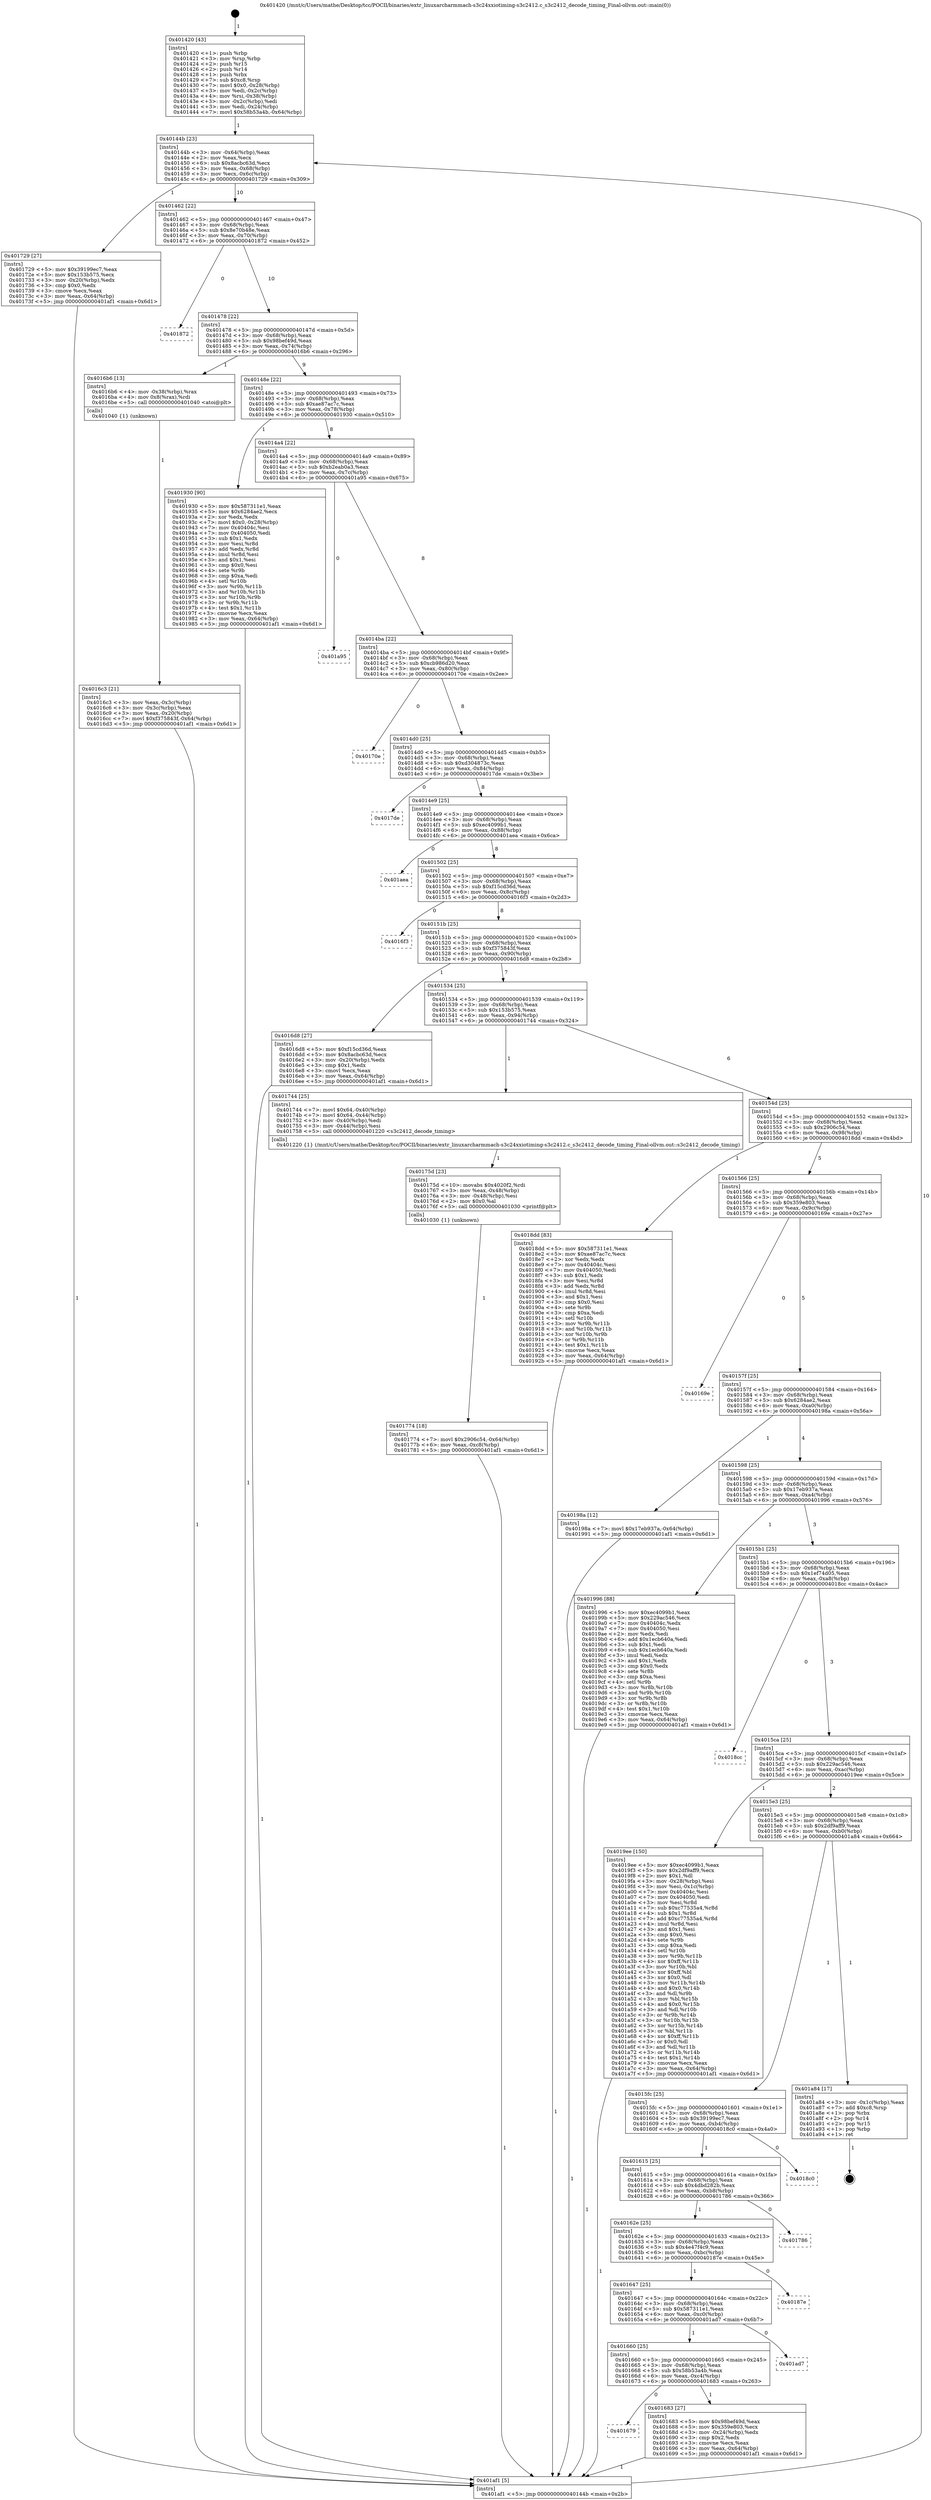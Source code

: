 digraph "0x401420" {
  label = "0x401420 (/mnt/c/Users/mathe/Desktop/tcc/POCII/binaries/extr_linuxarcharmmach-s3c24xxiotiming-s3c2412.c_s3c2412_decode_timing_Final-ollvm.out::main(0))"
  labelloc = "t"
  node[shape=record]

  Entry [label="",width=0.3,height=0.3,shape=circle,fillcolor=black,style=filled]
  "0x40144b" [label="{
     0x40144b [23]\l
     | [instrs]\l
     &nbsp;&nbsp;0x40144b \<+3\>: mov -0x64(%rbp),%eax\l
     &nbsp;&nbsp;0x40144e \<+2\>: mov %eax,%ecx\l
     &nbsp;&nbsp;0x401450 \<+6\>: sub $0x8acbc63d,%ecx\l
     &nbsp;&nbsp;0x401456 \<+3\>: mov %eax,-0x68(%rbp)\l
     &nbsp;&nbsp;0x401459 \<+3\>: mov %ecx,-0x6c(%rbp)\l
     &nbsp;&nbsp;0x40145c \<+6\>: je 0000000000401729 \<main+0x309\>\l
  }"]
  "0x401729" [label="{
     0x401729 [27]\l
     | [instrs]\l
     &nbsp;&nbsp;0x401729 \<+5\>: mov $0x39199ec7,%eax\l
     &nbsp;&nbsp;0x40172e \<+5\>: mov $0x153b575,%ecx\l
     &nbsp;&nbsp;0x401733 \<+3\>: mov -0x20(%rbp),%edx\l
     &nbsp;&nbsp;0x401736 \<+3\>: cmp $0x0,%edx\l
     &nbsp;&nbsp;0x401739 \<+3\>: cmove %ecx,%eax\l
     &nbsp;&nbsp;0x40173c \<+3\>: mov %eax,-0x64(%rbp)\l
     &nbsp;&nbsp;0x40173f \<+5\>: jmp 0000000000401af1 \<main+0x6d1\>\l
  }"]
  "0x401462" [label="{
     0x401462 [22]\l
     | [instrs]\l
     &nbsp;&nbsp;0x401462 \<+5\>: jmp 0000000000401467 \<main+0x47\>\l
     &nbsp;&nbsp;0x401467 \<+3\>: mov -0x68(%rbp),%eax\l
     &nbsp;&nbsp;0x40146a \<+5\>: sub $0x8e70b48e,%eax\l
     &nbsp;&nbsp;0x40146f \<+3\>: mov %eax,-0x70(%rbp)\l
     &nbsp;&nbsp;0x401472 \<+6\>: je 0000000000401872 \<main+0x452\>\l
  }"]
  Exit [label="",width=0.3,height=0.3,shape=circle,fillcolor=black,style=filled,peripheries=2]
  "0x401872" [label="{
     0x401872\l
  }", style=dashed]
  "0x401478" [label="{
     0x401478 [22]\l
     | [instrs]\l
     &nbsp;&nbsp;0x401478 \<+5\>: jmp 000000000040147d \<main+0x5d\>\l
     &nbsp;&nbsp;0x40147d \<+3\>: mov -0x68(%rbp),%eax\l
     &nbsp;&nbsp;0x401480 \<+5\>: sub $0x98bef49d,%eax\l
     &nbsp;&nbsp;0x401485 \<+3\>: mov %eax,-0x74(%rbp)\l
     &nbsp;&nbsp;0x401488 \<+6\>: je 00000000004016b6 \<main+0x296\>\l
  }"]
  "0x401774" [label="{
     0x401774 [18]\l
     | [instrs]\l
     &nbsp;&nbsp;0x401774 \<+7\>: movl $0x2906c54,-0x64(%rbp)\l
     &nbsp;&nbsp;0x40177b \<+6\>: mov %eax,-0xc8(%rbp)\l
     &nbsp;&nbsp;0x401781 \<+5\>: jmp 0000000000401af1 \<main+0x6d1\>\l
  }"]
  "0x4016b6" [label="{
     0x4016b6 [13]\l
     | [instrs]\l
     &nbsp;&nbsp;0x4016b6 \<+4\>: mov -0x38(%rbp),%rax\l
     &nbsp;&nbsp;0x4016ba \<+4\>: mov 0x8(%rax),%rdi\l
     &nbsp;&nbsp;0x4016be \<+5\>: call 0000000000401040 \<atoi@plt\>\l
     | [calls]\l
     &nbsp;&nbsp;0x401040 \{1\} (unknown)\l
  }"]
  "0x40148e" [label="{
     0x40148e [22]\l
     | [instrs]\l
     &nbsp;&nbsp;0x40148e \<+5\>: jmp 0000000000401493 \<main+0x73\>\l
     &nbsp;&nbsp;0x401493 \<+3\>: mov -0x68(%rbp),%eax\l
     &nbsp;&nbsp;0x401496 \<+5\>: sub $0xae87ac7c,%eax\l
     &nbsp;&nbsp;0x40149b \<+3\>: mov %eax,-0x78(%rbp)\l
     &nbsp;&nbsp;0x40149e \<+6\>: je 0000000000401930 \<main+0x510\>\l
  }"]
  "0x40175d" [label="{
     0x40175d [23]\l
     | [instrs]\l
     &nbsp;&nbsp;0x40175d \<+10\>: movabs $0x4020f2,%rdi\l
     &nbsp;&nbsp;0x401767 \<+3\>: mov %eax,-0x48(%rbp)\l
     &nbsp;&nbsp;0x40176a \<+3\>: mov -0x48(%rbp),%esi\l
     &nbsp;&nbsp;0x40176d \<+2\>: mov $0x0,%al\l
     &nbsp;&nbsp;0x40176f \<+5\>: call 0000000000401030 \<printf@plt\>\l
     | [calls]\l
     &nbsp;&nbsp;0x401030 \{1\} (unknown)\l
  }"]
  "0x401930" [label="{
     0x401930 [90]\l
     | [instrs]\l
     &nbsp;&nbsp;0x401930 \<+5\>: mov $0x587311e1,%eax\l
     &nbsp;&nbsp;0x401935 \<+5\>: mov $0x6284ae2,%ecx\l
     &nbsp;&nbsp;0x40193a \<+2\>: xor %edx,%edx\l
     &nbsp;&nbsp;0x40193c \<+7\>: movl $0x0,-0x28(%rbp)\l
     &nbsp;&nbsp;0x401943 \<+7\>: mov 0x40404c,%esi\l
     &nbsp;&nbsp;0x40194a \<+7\>: mov 0x404050,%edi\l
     &nbsp;&nbsp;0x401951 \<+3\>: sub $0x1,%edx\l
     &nbsp;&nbsp;0x401954 \<+3\>: mov %esi,%r8d\l
     &nbsp;&nbsp;0x401957 \<+3\>: add %edx,%r8d\l
     &nbsp;&nbsp;0x40195a \<+4\>: imul %r8d,%esi\l
     &nbsp;&nbsp;0x40195e \<+3\>: and $0x1,%esi\l
     &nbsp;&nbsp;0x401961 \<+3\>: cmp $0x0,%esi\l
     &nbsp;&nbsp;0x401964 \<+4\>: sete %r9b\l
     &nbsp;&nbsp;0x401968 \<+3\>: cmp $0xa,%edi\l
     &nbsp;&nbsp;0x40196b \<+4\>: setl %r10b\l
     &nbsp;&nbsp;0x40196f \<+3\>: mov %r9b,%r11b\l
     &nbsp;&nbsp;0x401972 \<+3\>: and %r10b,%r11b\l
     &nbsp;&nbsp;0x401975 \<+3\>: xor %r10b,%r9b\l
     &nbsp;&nbsp;0x401978 \<+3\>: or %r9b,%r11b\l
     &nbsp;&nbsp;0x40197b \<+4\>: test $0x1,%r11b\l
     &nbsp;&nbsp;0x40197f \<+3\>: cmovne %ecx,%eax\l
     &nbsp;&nbsp;0x401982 \<+3\>: mov %eax,-0x64(%rbp)\l
     &nbsp;&nbsp;0x401985 \<+5\>: jmp 0000000000401af1 \<main+0x6d1\>\l
  }"]
  "0x4014a4" [label="{
     0x4014a4 [22]\l
     | [instrs]\l
     &nbsp;&nbsp;0x4014a4 \<+5\>: jmp 00000000004014a9 \<main+0x89\>\l
     &nbsp;&nbsp;0x4014a9 \<+3\>: mov -0x68(%rbp),%eax\l
     &nbsp;&nbsp;0x4014ac \<+5\>: sub $0xb2eab0a3,%eax\l
     &nbsp;&nbsp;0x4014b1 \<+3\>: mov %eax,-0x7c(%rbp)\l
     &nbsp;&nbsp;0x4014b4 \<+6\>: je 0000000000401a95 \<main+0x675\>\l
  }"]
  "0x4016c3" [label="{
     0x4016c3 [21]\l
     | [instrs]\l
     &nbsp;&nbsp;0x4016c3 \<+3\>: mov %eax,-0x3c(%rbp)\l
     &nbsp;&nbsp;0x4016c6 \<+3\>: mov -0x3c(%rbp),%eax\l
     &nbsp;&nbsp;0x4016c9 \<+3\>: mov %eax,-0x20(%rbp)\l
     &nbsp;&nbsp;0x4016cc \<+7\>: movl $0xf375843f,-0x64(%rbp)\l
     &nbsp;&nbsp;0x4016d3 \<+5\>: jmp 0000000000401af1 \<main+0x6d1\>\l
  }"]
  "0x401a95" [label="{
     0x401a95\l
  }", style=dashed]
  "0x4014ba" [label="{
     0x4014ba [22]\l
     | [instrs]\l
     &nbsp;&nbsp;0x4014ba \<+5\>: jmp 00000000004014bf \<main+0x9f\>\l
     &nbsp;&nbsp;0x4014bf \<+3\>: mov -0x68(%rbp),%eax\l
     &nbsp;&nbsp;0x4014c2 \<+5\>: sub $0xcb986d20,%eax\l
     &nbsp;&nbsp;0x4014c7 \<+3\>: mov %eax,-0x80(%rbp)\l
     &nbsp;&nbsp;0x4014ca \<+6\>: je 000000000040170e \<main+0x2ee\>\l
  }"]
  "0x401420" [label="{
     0x401420 [43]\l
     | [instrs]\l
     &nbsp;&nbsp;0x401420 \<+1\>: push %rbp\l
     &nbsp;&nbsp;0x401421 \<+3\>: mov %rsp,%rbp\l
     &nbsp;&nbsp;0x401424 \<+2\>: push %r15\l
     &nbsp;&nbsp;0x401426 \<+2\>: push %r14\l
     &nbsp;&nbsp;0x401428 \<+1\>: push %rbx\l
     &nbsp;&nbsp;0x401429 \<+7\>: sub $0xc8,%rsp\l
     &nbsp;&nbsp;0x401430 \<+7\>: movl $0x0,-0x28(%rbp)\l
     &nbsp;&nbsp;0x401437 \<+3\>: mov %edi,-0x2c(%rbp)\l
     &nbsp;&nbsp;0x40143a \<+4\>: mov %rsi,-0x38(%rbp)\l
     &nbsp;&nbsp;0x40143e \<+3\>: mov -0x2c(%rbp),%edi\l
     &nbsp;&nbsp;0x401441 \<+3\>: mov %edi,-0x24(%rbp)\l
     &nbsp;&nbsp;0x401444 \<+7\>: movl $0x58b53a4b,-0x64(%rbp)\l
  }"]
  "0x40170e" [label="{
     0x40170e\l
  }", style=dashed]
  "0x4014d0" [label="{
     0x4014d0 [25]\l
     | [instrs]\l
     &nbsp;&nbsp;0x4014d0 \<+5\>: jmp 00000000004014d5 \<main+0xb5\>\l
     &nbsp;&nbsp;0x4014d5 \<+3\>: mov -0x68(%rbp),%eax\l
     &nbsp;&nbsp;0x4014d8 \<+5\>: sub $0xd304873c,%eax\l
     &nbsp;&nbsp;0x4014dd \<+6\>: mov %eax,-0x84(%rbp)\l
     &nbsp;&nbsp;0x4014e3 \<+6\>: je 00000000004017de \<main+0x3be\>\l
  }"]
  "0x401af1" [label="{
     0x401af1 [5]\l
     | [instrs]\l
     &nbsp;&nbsp;0x401af1 \<+5\>: jmp 000000000040144b \<main+0x2b\>\l
  }"]
  "0x4017de" [label="{
     0x4017de\l
  }", style=dashed]
  "0x4014e9" [label="{
     0x4014e9 [25]\l
     | [instrs]\l
     &nbsp;&nbsp;0x4014e9 \<+5\>: jmp 00000000004014ee \<main+0xce\>\l
     &nbsp;&nbsp;0x4014ee \<+3\>: mov -0x68(%rbp),%eax\l
     &nbsp;&nbsp;0x4014f1 \<+5\>: sub $0xec4099b1,%eax\l
     &nbsp;&nbsp;0x4014f6 \<+6\>: mov %eax,-0x88(%rbp)\l
     &nbsp;&nbsp;0x4014fc \<+6\>: je 0000000000401aea \<main+0x6ca\>\l
  }"]
  "0x401679" [label="{
     0x401679\l
  }", style=dashed]
  "0x401aea" [label="{
     0x401aea\l
  }", style=dashed]
  "0x401502" [label="{
     0x401502 [25]\l
     | [instrs]\l
     &nbsp;&nbsp;0x401502 \<+5\>: jmp 0000000000401507 \<main+0xe7\>\l
     &nbsp;&nbsp;0x401507 \<+3\>: mov -0x68(%rbp),%eax\l
     &nbsp;&nbsp;0x40150a \<+5\>: sub $0xf15cd36d,%eax\l
     &nbsp;&nbsp;0x40150f \<+6\>: mov %eax,-0x8c(%rbp)\l
     &nbsp;&nbsp;0x401515 \<+6\>: je 00000000004016f3 \<main+0x2d3\>\l
  }"]
  "0x401683" [label="{
     0x401683 [27]\l
     | [instrs]\l
     &nbsp;&nbsp;0x401683 \<+5\>: mov $0x98bef49d,%eax\l
     &nbsp;&nbsp;0x401688 \<+5\>: mov $0x359e803,%ecx\l
     &nbsp;&nbsp;0x40168d \<+3\>: mov -0x24(%rbp),%edx\l
     &nbsp;&nbsp;0x401690 \<+3\>: cmp $0x2,%edx\l
     &nbsp;&nbsp;0x401693 \<+3\>: cmovne %ecx,%eax\l
     &nbsp;&nbsp;0x401696 \<+3\>: mov %eax,-0x64(%rbp)\l
     &nbsp;&nbsp;0x401699 \<+5\>: jmp 0000000000401af1 \<main+0x6d1\>\l
  }"]
  "0x4016f3" [label="{
     0x4016f3\l
  }", style=dashed]
  "0x40151b" [label="{
     0x40151b [25]\l
     | [instrs]\l
     &nbsp;&nbsp;0x40151b \<+5\>: jmp 0000000000401520 \<main+0x100\>\l
     &nbsp;&nbsp;0x401520 \<+3\>: mov -0x68(%rbp),%eax\l
     &nbsp;&nbsp;0x401523 \<+5\>: sub $0xf375843f,%eax\l
     &nbsp;&nbsp;0x401528 \<+6\>: mov %eax,-0x90(%rbp)\l
     &nbsp;&nbsp;0x40152e \<+6\>: je 00000000004016d8 \<main+0x2b8\>\l
  }"]
  "0x401660" [label="{
     0x401660 [25]\l
     | [instrs]\l
     &nbsp;&nbsp;0x401660 \<+5\>: jmp 0000000000401665 \<main+0x245\>\l
     &nbsp;&nbsp;0x401665 \<+3\>: mov -0x68(%rbp),%eax\l
     &nbsp;&nbsp;0x401668 \<+5\>: sub $0x58b53a4b,%eax\l
     &nbsp;&nbsp;0x40166d \<+6\>: mov %eax,-0xc4(%rbp)\l
     &nbsp;&nbsp;0x401673 \<+6\>: je 0000000000401683 \<main+0x263\>\l
  }"]
  "0x4016d8" [label="{
     0x4016d8 [27]\l
     | [instrs]\l
     &nbsp;&nbsp;0x4016d8 \<+5\>: mov $0xf15cd36d,%eax\l
     &nbsp;&nbsp;0x4016dd \<+5\>: mov $0x8acbc63d,%ecx\l
     &nbsp;&nbsp;0x4016e2 \<+3\>: mov -0x20(%rbp),%edx\l
     &nbsp;&nbsp;0x4016e5 \<+3\>: cmp $0x1,%edx\l
     &nbsp;&nbsp;0x4016e8 \<+3\>: cmovl %ecx,%eax\l
     &nbsp;&nbsp;0x4016eb \<+3\>: mov %eax,-0x64(%rbp)\l
     &nbsp;&nbsp;0x4016ee \<+5\>: jmp 0000000000401af1 \<main+0x6d1\>\l
  }"]
  "0x401534" [label="{
     0x401534 [25]\l
     | [instrs]\l
     &nbsp;&nbsp;0x401534 \<+5\>: jmp 0000000000401539 \<main+0x119\>\l
     &nbsp;&nbsp;0x401539 \<+3\>: mov -0x68(%rbp),%eax\l
     &nbsp;&nbsp;0x40153c \<+5\>: sub $0x153b575,%eax\l
     &nbsp;&nbsp;0x401541 \<+6\>: mov %eax,-0x94(%rbp)\l
     &nbsp;&nbsp;0x401547 \<+6\>: je 0000000000401744 \<main+0x324\>\l
  }"]
  "0x401ad7" [label="{
     0x401ad7\l
  }", style=dashed]
  "0x401744" [label="{
     0x401744 [25]\l
     | [instrs]\l
     &nbsp;&nbsp;0x401744 \<+7\>: movl $0x64,-0x40(%rbp)\l
     &nbsp;&nbsp;0x40174b \<+7\>: movl $0x64,-0x44(%rbp)\l
     &nbsp;&nbsp;0x401752 \<+3\>: mov -0x40(%rbp),%edi\l
     &nbsp;&nbsp;0x401755 \<+3\>: mov -0x44(%rbp),%esi\l
     &nbsp;&nbsp;0x401758 \<+5\>: call 0000000000401220 \<s3c2412_decode_timing\>\l
     | [calls]\l
     &nbsp;&nbsp;0x401220 \{1\} (/mnt/c/Users/mathe/Desktop/tcc/POCII/binaries/extr_linuxarcharmmach-s3c24xxiotiming-s3c2412.c_s3c2412_decode_timing_Final-ollvm.out::s3c2412_decode_timing)\l
  }"]
  "0x40154d" [label="{
     0x40154d [25]\l
     | [instrs]\l
     &nbsp;&nbsp;0x40154d \<+5\>: jmp 0000000000401552 \<main+0x132\>\l
     &nbsp;&nbsp;0x401552 \<+3\>: mov -0x68(%rbp),%eax\l
     &nbsp;&nbsp;0x401555 \<+5\>: sub $0x2906c54,%eax\l
     &nbsp;&nbsp;0x40155a \<+6\>: mov %eax,-0x98(%rbp)\l
     &nbsp;&nbsp;0x401560 \<+6\>: je 00000000004018dd \<main+0x4bd\>\l
  }"]
  "0x401647" [label="{
     0x401647 [25]\l
     | [instrs]\l
     &nbsp;&nbsp;0x401647 \<+5\>: jmp 000000000040164c \<main+0x22c\>\l
     &nbsp;&nbsp;0x40164c \<+3\>: mov -0x68(%rbp),%eax\l
     &nbsp;&nbsp;0x40164f \<+5\>: sub $0x587311e1,%eax\l
     &nbsp;&nbsp;0x401654 \<+6\>: mov %eax,-0xc0(%rbp)\l
     &nbsp;&nbsp;0x40165a \<+6\>: je 0000000000401ad7 \<main+0x6b7\>\l
  }"]
  "0x4018dd" [label="{
     0x4018dd [83]\l
     | [instrs]\l
     &nbsp;&nbsp;0x4018dd \<+5\>: mov $0x587311e1,%eax\l
     &nbsp;&nbsp;0x4018e2 \<+5\>: mov $0xae87ac7c,%ecx\l
     &nbsp;&nbsp;0x4018e7 \<+2\>: xor %edx,%edx\l
     &nbsp;&nbsp;0x4018e9 \<+7\>: mov 0x40404c,%esi\l
     &nbsp;&nbsp;0x4018f0 \<+7\>: mov 0x404050,%edi\l
     &nbsp;&nbsp;0x4018f7 \<+3\>: sub $0x1,%edx\l
     &nbsp;&nbsp;0x4018fa \<+3\>: mov %esi,%r8d\l
     &nbsp;&nbsp;0x4018fd \<+3\>: add %edx,%r8d\l
     &nbsp;&nbsp;0x401900 \<+4\>: imul %r8d,%esi\l
     &nbsp;&nbsp;0x401904 \<+3\>: and $0x1,%esi\l
     &nbsp;&nbsp;0x401907 \<+3\>: cmp $0x0,%esi\l
     &nbsp;&nbsp;0x40190a \<+4\>: sete %r9b\l
     &nbsp;&nbsp;0x40190e \<+3\>: cmp $0xa,%edi\l
     &nbsp;&nbsp;0x401911 \<+4\>: setl %r10b\l
     &nbsp;&nbsp;0x401915 \<+3\>: mov %r9b,%r11b\l
     &nbsp;&nbsp;0x401918 \<+3\>: and %r10b,%r11b\l
     &nbsp;&nbsp;0x40191b \<+3\>: xor %r10b,%r9b\l
     &nbsp;&nbsp;0x40191e \<+3\>: or %r9b,%r11b\l
     &nbsp;&nbsp;0x401921 \<+4\>: test $0x1,%r11b\l
     &nbsp;&nbsp;0x401925 \<+3\>: cmovne %ecx,%eax\l
     &nbsp;&nbsp;0x401928 \<+3\>: mov %eax,-0x64(%rbp)\l
     &nbsp;&nbsp;0x40192b \<+5\>: jmp 0000000000401af1 \<main+0x6d1\>\l
  }"]
  "0x401566" [label="{
     0x401566 [25]\l
     | [instrs]\l
     &nbsp;&nbsp;0x401566 \<+5\>: jmp 000000000040156b \<main+0x14b\>\l
     &nbsp;&nbsp;0x40156b \<+3\>: mov -0x68(%rbp),%eax\l
     &nbsp;&nbsp;0x40156e \<+5\>: sub $0x359e803,%eax\l
     &nbsp;&nbsp;0x401573 \<+6\>: mov %eax,-0x9c(%rbp)\l
     &nbsp;&nbsp;0x401579 \<+6\>: je 000000000040169e \<main+0x27e\>\l
  }"]
  "0x40187e" [label="{
     0x40187e\l
  }", style=dashed]
  "0x40169e" [label="{
     0x40169e\l
  }", style=dashed]
  "0x40157f" [label="{
     0x40157f [25]\l
     | [instrs]\l
     &nbsp;&nbsp;0x40157f \<+5\>: jmp 0000000000401584 \<main+0x164\>\l
     &nbsp;&nbsp;0x401584 \<+3\>: mov -0x68(%rbp),%eax\l
     &nbsp;&nbsp;0x401587 \<+5\>: sub $0x6284ae2,%eax\l
     &nbsp;&nbsp;0x40158c \<+6\>: mov %eax,-0xa0(%rbp)\l
     &nbsp;&nbsp;0x401592 \<+6\>: je 000000000040198a \<main+0x56a\>\l
  }"]
  "0x40162e" [label="{
     0x40162e [25]\l
     | [instrs]\l
     &nbsp;&nbsp;0x40162e \<+5\>: jmp 0000000000401633 \<main+0x213\>\l
     &nbsp;&nbsp;0x401633 \<+3\>: mov -0x68(%rbp),%eax\l
     &nbsp;&nbsp;0x401636 \<+5\>: sub $0x4e47f4c9,%eax\l
     &nbsp;&nbsp;0x40163b \<+6\>: mov %eax,-0xbc(%rbp)\l
     &nbsp;&nbsp;0x401641 \<+6\>: je 000000000040187e \<main+0x45e\>\l
  }"]
  "0x40198a" [label="{
     0x40198a [12]\l
     | [instrs]\l
     &nbsp;&nbsp;0x40198a \<+7\>: movl $0x17eb937a,-0x64(%rbp)\l
     &nbsp;&nbsp;0x401991 \<+5\>: jmp 0000000000401af1 \<main+0x6d1\>\l
  }"]
  "0x401598" [label="{
     0x401598 [25]\l
     | [instrs]\l
     &nbsp;&nbsp;0x401598 \<+5\>: jmp 000000000040159d \<main+0x17d\>\l
     &nbsp;&nbsp;0x40159d \<+3\>: mov -0x68(%rbp),%eax\l
     &nbsp;&nbsp;0x4015a0 \<+5\>: sub $0x17eb937a,%eax\l
     &nbsp;&nbsp;0x4015a5 \<+6\>: mov %eax,-0xa4(%rbp)\l
     &nbsp;&nbsp;0x4015ab \<+6\>: je 0000000000401996 \<main+0x576\>\l
  }"]
  "0x401786" [label="{
     0x401786\l
  }", style=dashed]
  "0x401996" [label="{
     0x401996 [88]\l
     | [instrs]\l
     &nbsp;&nbsp;0x401996 \<+5\>: mov $0xec4099b1,%eax\l
     &nbsp;&nbsp;0x40199b \<+5\>: mov $0x229ac546,%ecx\l
     &nbsp;&nbsp;0x4019a0 \<+7\>: mov 0x40404c,%edx\l
     &nbsp;&nbsp;0x4019a7 \<+7\>: mov 0x404050,%esi\l
     &nbsp;&nbsp;0x4019ae \<+2\>: mov %edx,%edi\l
     &nbsp;&nbsp;0x4019b0 \<+6\>: add $0x1ecb640a,%edi\l
     &nbsp;&nbsp;0x4019b6 \<+3\>: sub $0x1,%edi\l
     &nbsp;&nbsp;0x4019b9 \<+6\>: sub $0x1ecb640a,%edi\l
     &nbsp;&nbsp;0x4019bf \<+3\>: imul %edi,%edx\l
     &nbsp;&nbsp;0x4019c2 \<+3\>: and $0x1,%edx\l
     &nbsp;&nbsp;0x4019c5 \<+3\>: cmp $0x0,%edx\l
     &nbsp;&nbsp;0x4019c8 \<+4\>: sete %r8b\l
     &nbsp;&nbsp;0x4019cc \<+3\>: cmp $0xa,%esi\l
     &nbsp;&nbsp;0x4019cf \<+4\>: setl %r9b\l
     &nbsp;&nbsp;0x4019d3 \<+3\>: mov %r8b,%r10b\l
     &nbsp;&nbsp;0x4019d6 \<+3\>: and %r9b,%r10b\l
     &nbsp;&nbsp;0x4019d9 \<+3\>: xor %r9b,%r8b\l
     &nbsp;&nbsp;0x4019dc \<+3\>: or %r8b,%r10b\l
     &nbsp;&nbsp;0x4019df \<+4\>: test $0x1,%r10b\l
     &nbsp;&nbsp;0x4019e3 \<+3\>: cmovne %ecx,%eax\l
     &nbsp;&nbsp;0x4019e6 \<+3\>: mov %eax,-0x64(%rbp)\l
     &nbsp;&nbsp;0x4019e9 \<+5\>: jmp 0000000000401af1 \<main+0x6d1\>\l
  }"]
  "0x4015b1" [label="{
     0x4015b1 [25]\l
     | [instrs]\l
     &nbsp;&nbsp;0x4015b1 \<+5\>: jmp 00000000004015b6 \<main+0x196\>\l
     &nbsp;&nbsp;0x4015b6 \<+3\>: mov -0x68(%rbp),%eax\l
     &nbsp;&nbsp;0x4015b9 \<+5\>: sub $0x1ef74d05,%eax\l
     &nbsp;&nbsp;0x4015be \<+6\>: mov %eax,-0xa8(%rbp)\l
     &nbsp;&nbsp;0x4015c4 \<+6\>: je 00000000004018cc \<main+0x4ac\>\l
  }"]
  "0x401615" [label="{
     0x401615 [25]\l
     | [instrs]\l
     &nbsp;&nbsp;0x401615 \<+5\>: jmp 000000000040161a \<main+0x1fa\>\l
     &nbsp;&nbsp;0x40161a \<+3\>: mov -0x68(%rbp),%eax\l
     &nbsp;&nbsp;0x40161d \<+5\>: sub $0x4dbd282b,%eax\l
     &nbsp;&nbsp;0x401622 \<+6\>: mov %eax,-0xb8(%rbp)\l
     &nbsp;&nbsp;0x401628 \<+6\>: je 0000000000401786 \<main+0x366\>\l
  }"]
  "0x4018cc" [label="{
     0x4018cc\l
  }", style=dashed]
  "0x4015ca" [label="{
     0x4015ca [25]\l
     | [instrs]\l
     &nbsp;&nbsp;0x4015ca \<+5\>: jmp 00000000004015cf \<main+0x1af\>\l
     &nbsp;&nbsp;0x4015cf \<+3\>: mov -0x68(%rbp),%eax\l
     &nbsp;&nbsp;0x4015d2 \<+5\>: sub $0x229ac546,%eax\l
     &nbsp;&nbsp;0x4015d7 \<+6\>: mov %eax,-0xac(%rbp)\l
     &nbsp;&nbsp;0x4015dd \<+6\>: je 00000000004019ee \<main+0x5ce\>\l
  }"]
  "0x4018c0" [label="{
     0x4018c0\l
  }", style=dashed]
  "0x4019ee" [label="{
     0x4019ee [150]\l
     | [instrs]\l
     &nbsp;&nbsp;0x4019ee \<+5\>: mov $0xec4099b1,%eax\l
     &nbsp;&nbsp;0x4019f3 \<+5\>: mov $0x2df9aff9,%ecx\l
     &nbsp;&nbsp;0x4019f8 \<+2\>: mov $0x1,%dl\l
     &nbsp;&nbsp;0x4019fa \<+3\>: mov -0x28(%rbp),%esi\l
     &nbsp;&nbsp;0x4019fd \<+3\>: mov %esi,-0x1c(%rbp)\l
     &nbsp;&nbsp;0x401a00 \<+7\>: mov 0x40404c,%esi\l
     &nbsp;&nbsp;0x401a07 \<+7\>: mov 0x404050,%edi\l
     &nbsp;&nbsp;0x401a0e \<+3\>: mov %esi,%r8d\l
     &nbsp;&nbsp;0x401a11 \<+7\>: sub $0xc77535a4,%r8d\l
     &nbsp;&nbsp;0x401a18 \<+4\>: sub $0x1,%r8d\l
     &nbsp;&nbsp;0x401a1c \<+7\>: add $0xc77535a4,%r8d\l
     &nbsp;&nbsp;0x401a23 \<+4\>: imul %r8d,%esi\l
     &nbsp;&nbsp;0x401a27 \<+3\>: and $0x1,%esi\l
     &nbsp;&nbsp;0x401a2a \<+3\>: cmp $0x0,%esi\l
     &nbsp;&nbsp;0x401a2d \<+4\>: sete %r9b\l
     &nbsp;&nbsp;0x401a31 \<+3\>: cmp $0xa,%edi\l
     &nbsp;&nbsp;0x401a34 \<+4\>: setl %r10b\l
     &nbsp;&nbsp;0x401a38 \<+3\>: mov %r9b,%r11b\l
     &nbsp;&nbsp;0x401a3b \<+4\>: xor $0xff,%r11b\l
     &nbsp;&nbsp;0x401a3f \<+3\>: mov %r10b,%bl\l
     &nbsp;&nbsp;0x401a42 \<+3\>: xor $0xff,%bl\l
     &nbsp;&nbsp;0x401a45 \<+3\>: xor $0x0,%dl\l
     &nbsp;&nbsp;0x401a48 \<+3\>: mov %r11b,%r14b\l
     &nbsp;&nbsp;0x401a4b \<+4\>: and $0x0,%r14b\l
     &nbsp;&nbsp;0x401a4f \<+3\>: and %dl,%r9b\l
     &nbsp;&nbsp;0x401a52 \<+3\>: mov %bl,%r15b\l
     &nbsp;&nbsp;0x401a55 \<+4\>: and $0x0,%r15b\l
     &nbsp;&nbsp;0x401a59 \<+3\>: and %dl,%r10b\l
     &nbsp;&nbsp;0x401a5c \<+3\>: or %r9b,%r14b\l
     &nbsp;&nbsp;0x401a5f \<+3\>: or %r10b,%r15b\l
     &nbsp;&nbsp;0x401a62 \<+3\>: xor %r15b,%r14b\l
     &nbsp;&nbsp;0x401a65 \<+3\>: or %bl,%r11b\l
     &nbsp;&nbsp;0x401a68 \<+4\>: xor $0xff,%r11b\l
     &nbsp;&nbsp;0x401a6c \<+3\>: or $0x0,%dl\l
     &nbsp;&nbsp;0x401a6f \<+3\>: and %dl,%r11b\l
     &nbsp;&nbsp;0x401a72 \<+3\>: or %r11b,%r14b\l
     &nbsp;&nbsp;0x401a75 \<+4\>: test $0x1,%r14b\l
     &nbsp;&nbsp;0x401a79 \<+3\>: cmovne %ecx,%eax\l
     &nbsp;&nbsp;0x401a7c \<+3\>: mov %eax,-0x64(%rbp)\l
     &nbsp;&nbsp;0x401a7f \<+5\>: jmp 0000000000401af1 \<main+0x6d1\>\l
  }"]
  "0x4015e3" [label="{
     0x4015e3 [25]\l
     | [instrs]\l
     &nbsp;&nbsp;0x4015e3 \<+5\>: jmp 00000000004015e8 \<main+0x1c8\>\l
     &nbsp;&nbsp;0x4015e8 \<+3\>: mov -0x68(%rbp),%eax\l
     &nbsp;&nbsp;0x4015eb \<+5\>: sub $0x2df9aff9,%eax\l
     &nbsp;&nbsp;0x4015f0 \<+6\>: mov %eax,-0xb0(%rbp)\l
     &nbsp;&nbsp;0x4015f6 \<+6\>: je 0000000000401a84 \<main+0x664\>\l
  }"]
  "0x4015fc" [label="{
     0x4015fc [25]\l
     | [instrs]\l
     &nbsp;&nbsp;0x4015fc \<+5\>: jmp 0000000000401601 \<main+0x1e1\>\l
     &nbsp;&nbsp;0x401601 \<+3\>: mov -0x68(%rbp),%eax\l
     &nbsp;&nbsp;0x401604 \<+5\>: sub $0x39199ec7,%eax\l
     &nbsp;&nbsp;0x401609 \<+6\>: mov %eax,-0xb4(%rbp)\l
     &nbsp;&nbsp;0x40160f \<+6\>: je 00000000004018c0 \<main+0x4a0\>\l
  }"]
  "0x401a84" [label="{
     0x401a84 [17]\l
     | [instrs]\l
     &nbsp;&nbsp;0x401a84 \<+3\>: mov -0x1c(%rbp),%eax\l
     &nbsp;&nbsp;0x401a87 \<+7\>: add $0xc8,%rsp\l
     &nbsp;&nbsp;0x401a8e \<+1\>: pop %rbx\l
     &nbsp;&nbsp;0x401a8f \<+2\>: pop %r14\l
     &nbsp;&nbsp;0x401a91 \<+2\>: pop %r15\l
     &nbsp;&nbsp;0x401a93 \<+1\>: pop %rbp\l
     &nbsp;&nbsp;0x401a94 \<+1\>: ret\l
  }"]
  Entry -> "0x401420" [label=" 1"]
  "0x40144b" -> "0x401729" [label=" 1"]
  "0x40144b" -> "0x401462" [label=" 10"]
  "0x401a84" -> Exit [label=" 1"]
  "0x401462" -> "0x401872" [label=" 0"]
  "0x401462" -> "0x401478" [label=" 10"]
  "0x4019ee" -> "0x401af1" [label=" 1"]
  "0x401478" -> "0x4016b6" [label=" 1"]
  "0x401478" -> "0x40148e" [label=" 9"]
  "0x401996" -> "0x401af1" [label=" 1"]
  "0x40148e" -> "0x401930" [label=" 1"]
  "0x40148e" -> "0x4014a4" [label=" 8"]
  "0x40198a" -> "0x401af1" [label=" 1"]
  "0x4014a4" -> "0x401a95" [label=" 0"]
  "0x4014a4" -> "0x4014ba" [label=" 8"]
  "0x401930" -> "0x401af1" [label=" 1"]
  "0x4014ba" -> "0x40170e" [label=" 0"]
  "0x4014ba" -> "0x4014d0" [label=" 8"]
  "0x4018dd" -> "0x401af1" [label=" 1"]
  "0x4014d0" -> "0x4017de" [label=" 0"]
  "0x4014d0" -> "0x4014e9" [label=" 8"]
  "0x401774" -> "0x401af1" [label=" 1"]
  "0x4014e9" -> "0x401aea" [label=" 0"]
  "0x4014e9" -> "0x401502" [label=" 8"]
  "0x40175d" -> "0x401774" [label=" 1"]
  "0x401502" -> "0x4016f3" [label=" 0"]
  "0x401502" -> "0x40151b" [label=" 8"]
  "0x401744" -> "0x40175d" [label=" 1"]
  "0x40151b" -> "0x4016d8" [label=" 1"]
  "0x40151b" -> "0x401534" [label=" 7"]
  "0x4016d8" -> "0x401af1" [label=" 1"]
  "0x401534" -> "0x401744" [label=" 1"]
  "0x401534" -> "0x40154d" [label=" 6"]
  "0x4016c3" -> "0x401af1" [label=" 1"]
  "0x40154d" -> "0x4018dd" [label=" 1"]
  "0x40154d" -> "0x401566" [label=" 5"]
  "0x401af1" -> "0x40144b" [label=" 10"]
  "0x401566" -> "0x40169e" [label=" 0"]
  "0x401566" -> "0x40157f" [label=" 5"]
  "0x401420" -> "0x40144b" [label=" 1"]
  "0x40157f" -> "0x40198a" [label=" 1"]
  "0x40157f" -> "0x401598" [label=" 4"]
  "0x401660" -> "0x401679" [label=" 0"]
  "0x401598" -> "0x401996" [label=" 1"]
  "0x401598" -> "0x4015b1" [label=" 3"]
  "0x401660" -> "0x401683" [label=" 1"]
  "0x4015b1" -> "0x4018cc" [label=" 0"]
  "0x4015b1" -> "0x4015ca" [label=" 3"]
  "0x401647" -> "0x401660" [label=" 1"]
  "0x4015ca" -> "0x4019ee" [label=" 1"]
  "0x4015ca" -> "0x4015e3" [label=" 2"]
  "0x401647" -> "0x401ad7" [label=" 0"]
  "0x4015e3" -> "0x401a84" [label=" 1"]
  "0x4015e3" -> "0x4015fc" [label=" 1"]
  "0x4016b6" -> "0x4016c3" [label=" 1"]
  "0x4015fc" -> "0x4018c0" [label=" 0"]
  "0x4015fc" -> "0x401615" [label=" 1"]
  "0x401729" -> "0x401af1" [label=" 1"]
  "0x401615" -> "0x401786" [label=" 0"]
  "0x401615" -> "0x40162e" [label=" 1"]
  "0x401683" -> "0x401af1" [label=" 1"]
  "0x40162e" -> "0x40187e" [label=" 0"]
  "0x40162e" -> "0x401647" [label=" 1"]
}
